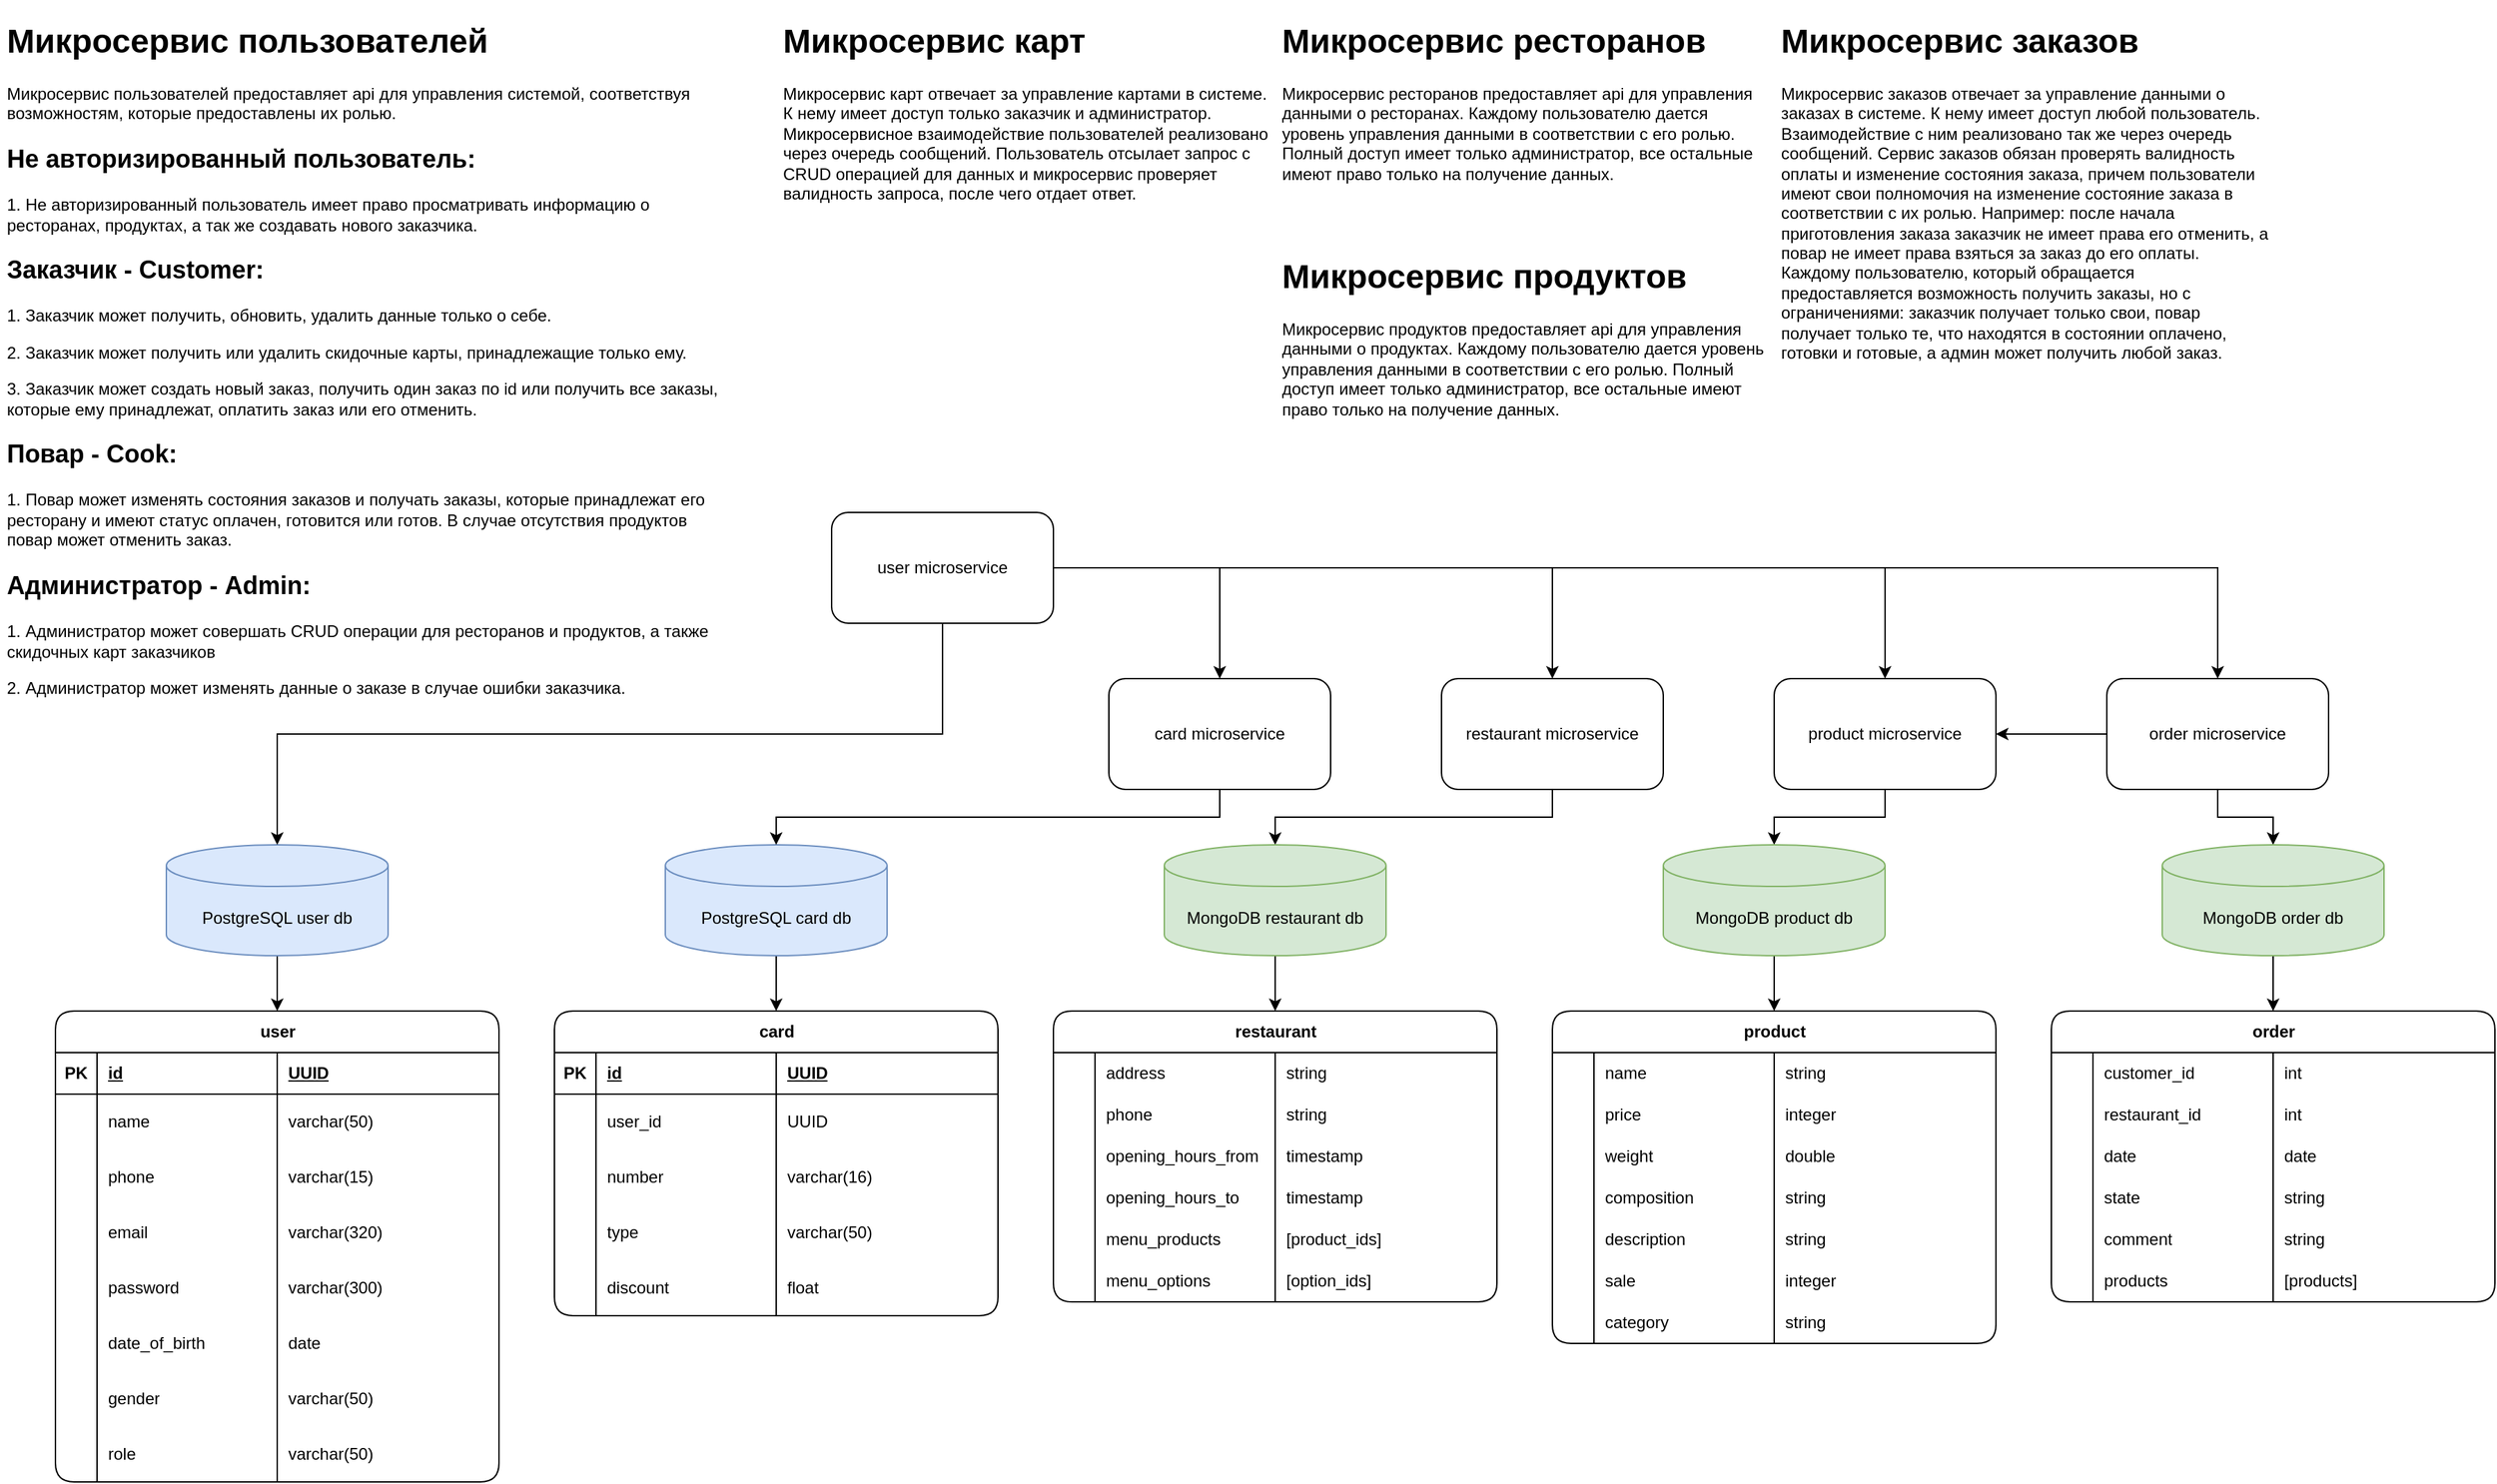 <mxfile version="23.1.5" type="device">
  <diagram id="PHb2eGyyGbvwx4oAQFKI" name="microservises">
    <mxGraphModel dx="1085" dy="683" grid="1" gridSize="10" guides="1" tooltips="1" connect="1" arrows="1" fold="1" page="1" pageScale="1" pageWidth="1920" pageHeight="1200" math="0" shadow="0">
      <root>
        <mxCell id="0" />
        <mxCell id="1" parent="0" />
        <mxCell id="B0PGhKgbakV6-kQyAMOY-3" style="edgeStyle=orthogonalEdgeStyle;rounded=0;orthogonalLoop=1;jettySize=auto;html=1;exitX=0.5;exitY=1;exitDx=0;exitDy=0;" parent="1" edge="1">
          <mxGeometry relative="1" as="geometry">
            <mxPoint x="580" y="500.0" as="sourcePoint" />
          </mxGeometry>
        </mxCell>
        <mxCell id="B0PGhKgbakV6-kQyAMOY-6" style="edgeStyle=orthogonalEdgeStyle;rounded=0;orthogonalLoop=1;jettySize=auto;html=1;exitX=0.5;exitY=1;exitDx=0;exitDy=0;entryX=0.5;entryY=0;entryDx=0;entryDy=0;entryPerimeter=0;" parent="1" edge="1">
          <mxGeometry relative="1" as="geometry">
            <mxPoint x="460" y="200" as="targetPoint" />
          </mxGeometry>
        </mxCell>
        <mxCell id="B0PGhKgbakV6-kQyAMOY-10" style="edgeStyle=orthogonalEdgeStyle;rounded=0;orthogonalLoop=1;jettySize=auto;html=1;exitX=0.5;exitY=1;exitDx=0;exitDy=0;entryX=0.5;entryY=0;entryDx=0;entryDy=0;entryPerimeter=0;" parent="1" edge="1">
          <mxGeometry relative="1" as="geometry">
            <mxPoint x="660" y="180" as="sourcePoint" />
          </mxGeometry>
        </mxCell>
        <mxCell id="B0PGhKgbakV6-kQyAMOY-11" value="&lt;h1&gt;Микросервис пользователей&lt;/h1&gt;&lt;p&gt;Микросервис пользователей предоставляет api для управления системой, соответствуя возможностям, которые предоставлены их ролью.&lt;/p&gt;&lt;h2&gt;Не авторизированный пользователь:&lt;/h2&gt;&lt;p&gt;1. Не авторизированный пользователь имеет право просматривать информацию о ресторанах, продуктах, а так же создавать нового заказчика.&lt;/p&gt;&lt;h2&gt;Заказчик - Customer:&lt;/h2&gt;&lt;p&gt;1. Заказчик может получить, обновить, удалить данные только о себе.&lt;/p&gt;&lt;p&gt;2. Заказчик может получить или удалить скидочные карты, принадлежащие только ему.&lt;/p&gt;&lt;p&gt;3. Заказчик может создать новый заказ, получить один заказ по id или получить все заказы, которые ему принадлежат, оплатить заказ или его отменить.&lt;/p&gt;&lt;h2&gt;Повар - Cook:&lt;/h2&gt;&lt;p&gt;1. Повар может изменять состояния заказов и получать заказы, которые принадлежат его ресторану и имеют статус оплачен, готовится или готов. В случае отсутствия продуктов повар может отменить заказ.&lt;/p&gt;&lt;h2&gt;Администратор - Admin:&lt;/h2&gt;&lt;p&gt;1. Администратор может совершать CRUD операции для ресторанов и продуктов, а также скидочных карт заказчиков&lt;/p&gt;&lt;p&gt;2. Администратор может изменять данные о заказе в случае ошибки заказчика.&lt;/p&gt;&lt;p&gt;&lt;br&gt;&lt;/p&gt;" style="text;html=1;spacing=5;spacingTop=-20;whiteSpace=wrap;overflow=hidden;rounded=0;" parent="1" vertex="1">
          <mxGeometry x="40" y="40" width="530" height="510" as="geometry" />
        </mxCell>
        <mxCell id="B0PGhKgbakV6-kQyAMOY-14" value="&lt;h1&gt;Микросервис карт&lt;/h1&gt;&lt;div&gt;Микросервис карт отвечает за управление картами в системе. К нему имеет доступ только заказчик и администратор. Микросервисное взаимодействие пользователей реализовано через очередь сообщений. Пользователь отсылает запрос с CRUD операцией для данных и микросервис проверяет валидность запроса, после чего отдает ответ.&lt;/div&gt;&lt;p&gt;&lt;br&gt;&lt;/p&gt;" style="text;html=1;spacing=5;spacingTop=-20;whiteSpace=wrap;overflow=hidden;rounded=0;" parent="1" vertex="1">
          <mxGeometry x="600" y="40" width="360" height="170" as="geometry" />
        </mxCell>
        <mxCell id="B0PGhKgbakV6-kQyAMOY-17" style="edgeStyle=orthogonalEdgeStyle;rounded=0;orthogonalLoop=1;jettySize=auto;html=1;exitX=0.5;exitY=1;exitDx=0;exitDy=0;" parent="1" edge="1">
          <mxGeometry relative="1" as="geometry">
            <mxPoint x="580.059" y="800.0" as="targetPoint" />
          </mxGeometry>
        </mxCell>
        <mxCell id="B0PGhKgbakV6-kQyAMOY-23" value="&lt;h1&gt;Микросервис заказов&lt;/h1&gt;&lt;div&gt;Микросервис заказов отвечает за управление данными о заказах в системе. К нему имеет доступ любой пользователь. Взаимодействие с ним реализовано так же через очередь сообщений. Сервис заказов обязан проверять валидность оплаты и изменение состояния заказа, причем пользователи имеют свои полномочия на изменение состояние заказа в соответствии с их ролью. Например: после начала приготовления заказа заказчик не имеет права его отменить, а повар не имеет права взяться за заказ до его оплаты. Каждому пользователю, который обращается предоставляется возможность получить заказы, но с ограничениями: заказчик получает только свои, повар получает только те, что находятся в состоянии оплачено, готовки и готовые, а админ может получить любой заказ.&lt;/div&gt;" style="text;html=1;spacing=5;spacingTop=-20;whiteSpace=wrap;overflow=hidden;rounded=0;" parent="1" vertex="1">
          <mxGeometry x="1320" y="40" width="360" height="270" as="geometry" />
        </mxCell>
        <mxCell id="B0PGhKgbakV6-kQyAMOY-26" style="edgeStyle=orthogonalEdgeStyle;rounded=0;orthogonalLoop=1;jettySize=auto;html=1;exitX=0.5;exitY=1;exitDx=0;exitDy=0;" parent="1" edge="1">
          <mxGeometry relative="1" as="geometry">
            <mxPoint x="580.059" y="1000" as="targetPoint" />
          </mxGeometry>
        </mxCell>
        <mxCell id="B0PGhKgbakV6-kQyAMOY-37" value="&lt;h1&gt;Микросервис ресторанов&lt;/h1&gt;&lt;div&gt;Микросервис ресторанов предоставляет api для управления данными о ресторанах. Каждому пользователю дается уровень управления данными в соответствии с его ролью. Полный доступ имеет только администратор, все остальные имеют право только на получение данных.&lt;/div&gt;" style="text;html=1;spacing=5;spacingTop=-20;whiteSpace=wrap;overflow=hidden;rounded=0;" parent="1" vertex="1">
          <mxGeometry x="960" y="40" width="360" height="140" as="geometry" />
        </mxCell>
        <mxCell id="B0PGhKgbakV6-kQyAMOY-38" value="&lt;h1&gt;Микросервис продуктов&lt;/h1&gt;&lt;div&gt;Микросервис продуктов предоставляет api для управления данными о продуктах. Каждому пользователю дается уровень управления данными в соответствии с его ролью. Полный доступ имеет только администратор, все остальные имеют право только на получение данных.&lt;/div&gt;" style="text;html=1;spacing=5;spacingTop=-20;whiteSpace=wrap;overflow=hidden;rounded=0;" parent="1" vertex="1">
          <mxGeometry x="960" y="210" width="360" height="140" as="geometry" />
        </mxCell>
        <mxCell id="w0uS0H19VgwwP3KNhR0U-1" style="edgeStyle=orthogonalEdgeStyle;rounded=0;orthogonalLoop=1;jettySize=auto;html=1;exitX=1;exitY=0.5;exitDx=0;exitDy=0;" parent="1" source="hqSXu8GDfhMuMuZGrUjH-1" target="hqSXu8GDfhMuMuZGrUjH-4" edge="1">
          <mxGeometry relative="1" as="geometry" />
        </mxCell>
        <mxCell id="w0uS0H19VgwwP3KNhR0U-2" style="edgeStyle=orthogonalEdgeStyle;rounded=0;orthogonalLoop=1;jettySize=auto;html=1;exitX=1;exitY=0.5;exitDx=0;exitDy=0;" parent="1" source="hqSXu8GDfhMuMuZGrUjH-1" target="hqSXu8GDfhMuMuZGrUjH-7" edge="1">
          <mxGeometry relative="1" as="geometry" />
        </mxCell>
        <mxCell id="w0uS0H19VgwwP3KNhR0U-3" style="edgeStyle=orthogonalEdgeStyle;rounded=0;orthogonalLoop=1;jettySize=auto;html=1;exitX=1;exitY=0.5;exitDx=0;exitDy=0;" parent="1" source="hqSXu8GDfhMuMuZGrUjH-1" target="hqSXu8GDfhMuMuZGrUjH-9" edge="1">
          <mxGeometry relative="1" as="geometry" />
        </mxCell>
        <mxCell id="w0uS0H19VgwwP3KNhR0U-4" style="edgeStyle=orthogonalEdgeStyle;rounded=0;orthogonalLoop=1;jettySize=auto;html=1;exitX=1;exitY=0.5;exitDx=0;exitDy=0;" parent="1" source="hqSXu8GDfhMuMuZGrUjH-1" target="hqSXu8GDfhMuMuZGrUjH-11" edge="1">
          <mxGeometry relative="1" as="geometry" />
        </mxCell>
        <mxCell id="hqSXu8GDfhMuMuZGrUjH-1" value="user microservice" style="rounded=1;whiteSpace=wrap;html=1;" parent="1" vertex="1">
          <mxGeometry x="640" y="400" width="160" height="80" as="geometry" />
        </mxCell>
        <mxCell id="N9-u3PIbGsMnkZM41l7X-172" style="edgeStyle=orthogonalEdgeStyle;rounded=0;orthogonalLoop=1;jettySize=auto;html=1;exitX=0.5;exitY=1;exitDx=0;exitDy=0;exitPerimeter=0;entryX=0.5;entryY=0;entryDx=0;entryDy=0;" parent="1" source="hqSXu8GDfhMuMuZGrUjH-2" target="N9-u3PIbGsMnkZM41l7X-1" edge="1">
          <mxGeometry relative="1" as="geometry" />
        </mxCell>
        <mxCell id="hqSXu8GDfhMuMuZGrUjH-2" value="PostgreSQL user db" style="shape=cylinder3;whiteSpace=wrap;html=1;boundedLbl=1;backgroundOutline=1;size=15;fillColor=#dae8fc;strokeColor=#6c8ebf;" parent="1" vertex="1">
          <mxGeometry x="160" y="640" width="160" height="80" as="geometry" />
        </mxCell>
        <mxCell id="hqSXu8GDfhMuMuZGrUjH-3" style="edgeStyle=orthogonalEdgeStyle;rounded=0;orthogonalLoop=1;jettySize=auto;html=1;exitX=0.5;exitY=1;exitDx=0;exitDy=0;entryX=0.5;entryY=0;entryDx=0;entryDy=0;entryPerimeter=0;" parent="1" source="hqSXu8GDfhMuMuZGrUjH-1" target="hqSXu8GDfhMuMuZGrUjH-2" edge="1">
          <mxGeometry relative="1" as="geometry" />
        </mxCell>
        <mxCell id="hqSXu8GDfhMuMuZGrUjH-4" value="card microservice" style="rounded=1;whiteSpace=wrap;html=1;" parent="1" vertex="1">
          <mxGeometry x="840" y="520" width="160" height="80" as="geometry" />
        </mxCell>
        <mxCell id="N9-u3PIbGsMnkZM41l7X-173" style="edgeStyle=orthogonalEdgeStyle;rounded=0;orthogonalLoop=1;jettySize=auto;html=1;exitX=0.5;exitY=1;exitDx=0;exitDy=0;exitPerimeter=0;entryX=0.5;entryY=0;entryDx=0;entryDy=0;" parent="1" source="hqSXu8GDfhMuMuZGrUjH-5" target="N9-u3PIbGsMnkZM41l7X-34" edge="1">
          <mxGeometry relative="1" as="geometry" />
        </mxCell>
        <mxCell id="hqSXu8GDfhMuMuZGrUjH-5" value="PostgreSQL card db" style="shape=cylinder3;whiteSpace=wrap;html=1;boundedLbl=1;backgroundOutline=1;size=15;fillColor=#dae8fc;strokeColor=#6c8ebf;" parent="1" vertex="1">
          <mxGeometry x="520" y="640" width="160" height="80" as="geometry" />
        </mxCell>
        <mxCell id="hqSXu8GDfhMuMuZGrUjH-6" style="edgeStyle=orthogonalEdgeStyle;rounded=0;orthogonalLoop=1;jettySize=auto;html=1;exitX=0.5;exitY=1;exitDx=0;exitDy=0;entryX=0.5;entryY=0;entryDx=0;entryDy=0;entryPerimeter=0;" parent="1" source="hqSXu8GDfhMuMuZGrUjH-4" target="hqSXu8GDfhMuMuZGrUjH-5" edge="1">
          <mxGeometry relative="1" as="geometry" />
        </mxCell>
        <mxCell id="hqSXu8GDfhMuMuZGrUjH-13" style="edgeStyle=orthogonalEdgeStyle;rounded=0;orthogonalLoop=1;jettySize=auto;html=1;exitX=0.5;exitY=1;exitDx=0;exitDy=0;" parent="1" source="hqSXu8GDfhMuMuZGrUjH-7" target="hqSXu8GDfhMuMuZGrUjH-8" edge="1">
          <mxGeometry relative="1" as="geometry" />
        </mxCell>
        <mxCell id="hqSXu8GDfhMuMuZGrUjH-7" value="restaurant microservice" style="rounded=1;whiteSpace=wrap;html=1;" parent="1" vertex="1">
          <mxGeometry x="1080" y="520" width="160" height="80" as="geometry" />
        </mxCell>
        <mxCell id="N9-u3PIbGsMnkZM41l7X-174" style="edgeStyle=orthogonalEdgeStyle;rounded=0;orthogonalLoop=1;jettySize=auto;html=1;exitX=0.5;exitY=1;exitDx=0;exitDy=0;exitPerimeter=0;entryX=0.5;entryY=0;entryDx=0;entryDy=0;" parent="1" source="hqSXu8GDfhMuMuZGrUjH-8" target="N9-u3PIbGsMnkZM41l7X-55" edge="1">
          <mxGeometry relative="1" as="geometry" />
        </mxCell>
        <mxCell id="hqSXu8GDfhMuMuZGrUjH-8" value="MongoDB restaurant&amp;nbsp;db" style="shape=cylinder3;whiteSpace=wrap;html=1;boundedLbl=1;backgroundOutline=1;size=15;fillColor=#d5e8d4;strokeColor=#82b366;" parent="1" vertex="1">
          <mxGeometry x="880" y="640" width="160" height="80" as="geometry" />
        </mxCell>
        <mxCell id="hqSXu8GDfhMuMuZGrUjH-14" style="edgeStyle=orthogonalEdgeStyle;rounded=0;orthogonalLoop=1;jettySize=auto;html=1;exitX=0.5;exitY=1;exitDx=0;exitDy=0;" parent="1" source="hqSXu8GDfhMuMuZGrUjH-9" target="hqSXu8GDfhMuMuZGrUjH-10" edge="1">
          <mxGeometry relative="1" as="geometry" />
        </mxCell>
        <mxCell id="hqSXu8GDfhMuMuZGrUjH-9" value="product microservice" style="rounded=1;whiteSpace=wrap;html=1;" parent="1" vertex="1">
          <mxGeometry x="1320" y="520" width="160" height="80" as="geometry" />
        </mxCell>
        <mxCell id="N9-u3PIbGsMnkZM41l7X-175" style="edgeStyle=orthogonalEdgeStyle;rounded=0;orthogonalLoop=1;jettySize=auto;html=1;exitX=0.5;exitY=1;exitDx=0;exitDy=0;exitPerimeter=0;entryX=0.5;entryY=0;entryDx=0;entryDy=0;" parent="1" source="hqSXu8GDfhMuMuZGrUjH-10" target="N9-u3PIbGsMnkZM41l7X-80" edge="1">
          <mxGeometry relative="1" as="geometry" />
        </mxCell>
        <mxCell id="hqSXu8GDfhMuMuZGrUjH-10" value="MongoDB product db" style="shape=cylinder3;whiteSpace=wrap;html=1;boundedLbl=1;backgroundOutline=1;size=15;fillColor=#d5e8d4;strokeColor=#82b366;" parent="1" vertex="1">
          <mxGeometry x="1240" y="640" width="160" height="80" as="geometry" />
        </mxCell>
        <mxCell id="hqSXu8GDfhMuMuZGrUjH-15" style="edgeStyle=orthogonalEdgeStyle;rounded=0;orthogonalLoop=1;jettySize=auto;html=1;exitX=0.5;exitY=1;exitDx=0;exitDy=0;" parent="1" source="hqSXu8GDfhMuMuZGrUjH-11" target="hqSXu8GDfhMuMuZGrUjH-12" edge="1">
          <mxGeometry relative="1" as="geometry" />
        </mxCell>
        <mxCell id="mWuXqvYvHXpTy9erS2ml-1" style="edgeStyle=orthogonalEdgeStyle;rounded=0;orthogonalLoop=1;jettySize=auto;html=1;exitX=0;exitY=0.5;exitDx=0;exitDy=0;entryX=1;entryY=0.5;entryDx=0;entryDy=0;" edge="1" parent="1" source="hqSXu8GDfhMuMuZGrUjH-11" target="hqSXu8GDfhMuMuZGrUjH-9">
          <mxGeometry relative="1" as="geometry" />
        </mxCell>
        <mxCell id="hqSXu8GDfhMuMuZGrUjH-11" value="order microservice" style="rounded=1;whiteSpace=wrap;html=1;" parent="1" vertex="1">
          <mxGeometry x="1560" y="520" width="160" height="80" as="geometry" />
        </mxCell>
        <mxCell id="N9-u3PIbGsMnkZM41l7X-176" style="edgeStyle=orthogonalEdgeStyle;rounded=0;orthogonalLoop=1;jettySize=auto;html=1;exitX=0.5;exitY=1;exitDx=0;exitDy=0;exitPerimeter=0;entryX=0.5;entryY=0;entryDx=0;entryDy=0;" parent="1" source="hqSXu8GDfhMuMuZGrUjH-12" target="N9-u3PIbGsMnkZM41l7X-109" edge="1">
          <mxGeometry relative="1" as="geometry" />
        </mxCell>
        <mxCell id="hqSXu8GDfhMuMuZGrUjH-12" value="MongoDB order db" style="shape=cylinder3;whiteSpace=wrap;html=1;boundedLbl=1;backgroundOutline=1;size=15;fillColor=#d5e8d4;strokeColor=#82b366;" parent="1" vertex="1">
          <mxGeometry x="1600" y="640" width="160" height="80" as="geometry" />
        </mxCell>
        <mxCell id="N9-u3PIbGsMnkZM41l7X-1" value="user" style="shape=table;startSize=30;container=1;collapsible=1;childLayout=tableLayout;fixedRows=1;rowLines=0;fontStyle=1;align=center;resizeLast=1;html=1;absoluteArcSize=0;columnLines=1;shadow=0;rounded=1;" parent="1" vertex="1">
          <mxGeometry x="80" y="760" width="320" height="340.0" as="geometry">
            <mxRectangle x="60" y="70" width="100" height="30" as="alternateBounds" />
          </mxGeometry>
        </mxCell>
        <mxCell id="N9-u3PIbGsMnkZM41l7X-2" value="" style="shape=tableRow;horizontal=0;startSize=0;swimlaneHead=0;swimlaneBody=0;fillColor=none;collapsible=0;dropTarget=0;points=[[0,0.5],[1,0.5]];portConstraint=eastwest;top=0;left=0;right=0;bottom=1;" parent="N9-u3PIbGsMnkZM41l7X-1" vertex="1">
          <mxGeometry y="30" width="320" height="30" as="geometry" />
        </mxCell>
        <mxCell id="N9-u3PIbGsMnkZM41l7X-3" value="PK" style="shape=partialRectangle;connectable=0;fillColor=none;top=0;left=0;bottom=0;right=0;fontStyle=1;overflow=hidden;whiteSpace=wrap;html=1;" parent="N9-u3PIbGsMnkZM41l7X-2" vertex="1">
          <mxGeometry width="30" height="30" as="geometry">
            <mxRectangle width="30" height="30" as="alternateBounds" />
          </mxGeometry>
        </mxCell>
        <mxCell id="N9-u3PIbGsMnkZM41l7X-4" value="id" style="shape=partialRectangle;connectable=0;fillColor=none;top=0;left=0;bottom=0;right=0;align=left;spacingLeft=6;fontStyle=5;overflow=hidden;whiteSpace=wrap;html=1;" parent="N9-u3PIbGsMnkZM41l7X-2" vertex="1">
          <mxGeometry x="30" width="130" height="30" as="geometry">
            <mxRectangle width="130" height="30" as="alternateBounds" />
          </mxGeometry>
        </mxCell>
        <mxCell id="N9-u3PIbGsMnkZM41l7X-5" value="UUID" style="shape=partialRectangle;connectable=0;fillColor=none;top=0;left=0;bottom=0;right=0;align=left;spacingLeft=6;fontStyle=5;overflow=hidden;whiteSpace=wrap;html=1;" parent="N9-u3PIbGsMnkZM41l7X-2" vertex="1">
          <mxGeometry x="160" width="160" height="30" as="geometry">
            <mxRectangle width="160" height="30" as="alternateBounds" />
          </mxGeometry>
        </mxCell>
        <mxCell id="N9-u3PIbGsMnkZM41l7X-6" style="shape=tableRow;horizontal=0;startSize=0;swimlaneHead=0;swimlaneBody=0;fillColor=none;collapsible=0;dropTarget=0;points=[[0,0.5],[1,0.5]];portConstraint=eastwest;top=0;left=0;right=0;bottom=0;" parent="N9-u3PIbGsMnkZM41l7X-1" vertex="1">
          <mxGeometry y="60" width="320" height="40" as="geometry" />
        </mxCell>
        <mxCell id="N9-u3PIbGsMnkZM41l7X-7" style="shape=partialRectangle;connectable=0;fillColor=none;top=0;left=0;bottom=0;right=0;editable=1;overflow=hidden;whiteSpace=wrap;html=1;" parent="N9-u3PIbGsMnkZM41l7X-6" vertex="1">
          <mxGeometry width="30" height="40" as="geometry">
            <mxRectangle width="30" height="40" as="alternateBounds" />
          </mxGeometry>
        </mxCell>
        <mxCell id="N9-u3PIbGsMnkZM41l7X-8" value="name" style="shape=partialRectangle;connectable=0;fillColor=none;top=0;left=0;bottom=0;right=0;align=left;spacingLeft=6;overflow=hidden;whiteSpace=wrap;html=1;" parent="N9-u3PIbGsMnkZM41l7X-6" vertex="1">
          <mxGeometry x="30" width="130" height="40" as="geometry">
            <mxRectangle width="130" height="40" as="alternateBounds" />
          </mxGeometry>
        </mxCell>
        <mxCell id="N9-u3PIbGsMnkZM41l7X-9" value="varchar(50)" style="shape=partialRectangle;connectable=0;fillColor=none;top=0;left=0;bottom=0;right=0;align=left;spacingLeft=6;overflow=hidden;whiteSpace=wrap;html=1;" parent="N9-u3PIbGsMnkZM41l7X-6" vertex="1">
          <mxGeometry x="160" width="160" height="40" as="geometry">
            <mxRectangle width="160" height="40" as="alternateBounds" />
          </mxGeometry>
        </mxCell>
        <mxCell id="N9-u3PIbGsMnkZM41l7X-10" value="" style="shape=tableRow;horizontal=0;startSize=0;swimlaneHead=0;swimlaneBody=0;fillColor=none;collapsible=0;dropTarget=0;points=[[0,0.5],[1,0.5]];portConstraint=eastwest;top=0;left=0;right=0;bottom=0;" parent="N9-u3PIbGsMnkZM41l7X-1" vertex="1">
          <mxGeometry y="100" width="320" height="40" as="geometry" />
        </mxCell>
        <mxCell id="N9-u3PIbGsMnkZM41l7X-11" value="" style="shape=partialRectangle;connectable=0;fillColor=none;top=0;left=0;bottom=0;right=0;editable=1;overflow=hidden;whiteSpace=wrap;html=1;" parent="N9-u3PIbGsMnkZM41l7X-10" vertex="1">
          <mxGeometry width="30" height="40" as="geometry">
            <mxRectangle width="30" height="40" as="alternateBounds" />
          </mxGeometry>
        </mxCell>
        <mxCell id="N9-u3PIbGsMnkZM41l7X-12" value="phone" style="shape=partialRectangle;connectable=0;fillColor=none;top=0;left=0;bottom=0;right=0;align=left;spacingLeft=6;overflow=hidden;whiteSpace=wrap;html=1;" parent="N9-u3PIbGsMnkZM41l7X-10" vertex="1">
          <mxGeometry x="30" width="130" height="40" as="geometry">
            <mxRectangle width="130" height="40" as="alternateBounds" />
          </mxGeometry>
        </mxCell>
        <mxCell id="N9-u3PIbGsMnkZM41l7X-13" value="varchar(15)" style="shape=partialRectangle;connectable=0;fillColor=none;top=0;left=0;bottom=0;right=0;align=left;spacingLeft=6;overflow=hidden;whiteSpace=wrap;html=1;" parent="N9-u3PIbGsMnkZM41l7X-10" vertex="1">
          <mxGeometry x="160" width="160" height="40" as="geometry">
            <mxRectangle width="160" height="40" as="alternateBounds" />
          </mxGeometry>
        </mxCell>
        <mxCell id="N9-u3PIbGsMnkZM41l7X-14" value="" style="shape=tableRow;horizontal=0;startSize=0;swimlaneHead=0;swimlaneBody=0;fillColor=none;collapsible=0;dropTarget=0;points=[[0,0.5],[1,0.5]];portConstraint=eastwest;top=0;left=0;right=0;bottom=0;" parent="N9-u3PIbGsMnkZM41l7X-1" vertex="1">
          <mxGeometry y="140" width="320" height="40" as="geometry" />
        </mxCell>
        <mxCell id="N9-u3PIbGsMnkZM41l7X-15" value="" style="shape=partialRectangle;connectable=0;fillColor=none;top=0;left=0;bottom=0;right=0;editable=1;overflow=hidden;whiteSpace=wrap;html=1;" parent="N9-u3PIbGsMnkZM41l7X-14" vertex="1">
          <mxGeometry width="30" height="40" as="geometry">
            <mxRectangle width="30" height="40" as="alternateBounds" />
          </mxGeometry>
        </mxCell>
        <mxCell id="N9-u3PIbGsMnkZM41l7X-16" value="email" style="shape=partialRectangle;connectable=0;fillColor=none;top=0;left=0;bottom=0;right=0;align=left;spacingLeft=6;overflow=hidden;whiteSpace=wrap;html=1;" parent="N9-u3PIbGsMnkZM41l7X-14" vertex="1">
          <mxGeometry x="30" width="130" height="40" as="geometry">
            <mxRectangle width="130" height="40" as="alternateBounds" />
          </mxGeometry>
        </mxCell>
        <mxCell id="N9-u3PIbGsMnkZM41l7X-17" value="varchar(320)" style="shape=partialRectangle;connectable=0;fillColor=none;top=0;left=0;bottom=0;right=0;align=left;spacingLeft=6;overflow=hidden;whiteSpace=wrap;html=1;" parent="N9-u3PIbGsMnkZM41l7X-14" vertex="1">
          <mxGeometry x="160" width="160" height="40" as="geometry">
            <mxRectangle width="160" height="40" as="alternateBounds" />
          </mxGeometry>
        </mxCell>
        <mxCell id="N9-u3PIbGsMnkZM41l7X-18" value="" style="shape=tableRow;horizontal=0;startSize=0;swimlaneHead=0;swimlaneBody=0;fillColor=none;collapsible=0;dropTarget=0;points=[[0,0.5],[1,0.5]];portConstraint=eastwest;top=0;left=0;right=0;bottom=0;" parent="N9-u3PIbGsMnkZM41l7X-1" vertex="1">
          <mxGeometry y="180" width="320" height="40" as="geometry" />
        </mxCell>
        <mxCell id="N9-u3PIbGsMnkZM41l7X-19" value="" style="shape=partialRectangle;connectable=0;fillColor=none;top=0;left=0;bottom=0;right=0;editable=1;overflow=hidden;whiteSpace=wrap;html=1;" parent="N9-u3PIbGsMnkZM41l7X-18" vertex="1">
          <mxGeometry width="30" height="40" as="geometry">
            <mxRectangle width="30" height="40" as="alternateBounds" />
          </mxGeometry>
        </mxCell>
        <mxCell id="N9-u3PIbGsMnkZM41l7X-20" value="password" style="shape=partialRectangle;connectable=0;fillColor=none;top=0;left=0;bottom=0;right=0;align=left;spacingLeft=6;overflow=hidden;whiteSpace=wrap;html=1;" parent="N9-u3PIbGsMnkZM41l7X-18" vertex="1">
          <mxGeometry x="30" width="130" height="40" as="geometry">
            <mxRectangle width="130" height="40" as="alternateBounds" />
          </mxGeometry>
        </mxCell>
        <mxCell id="N9-u3PIbGsMnkZM41l7X-21" value="varchar(300)" style="shape=partialRectangle;connectable=0;fillColor=none;top=0;left=0;bottom=0;right=0;align=left;spacingLeft=6;overflow=hidden;whiteSpace=wrap;html=1;" parent="N9-u3PIbGsMnkZM41l7X-18" vertex="1">
          <mxGeometry x="160" width="160" height="40" as="geometry">
            <mxRectangle width="160" height="40" as="alternateBounds" />
          </mxGeometry>
        </mxCell>
        <mxCell id="N9-u3PIbGsMnkZM41l7X-22" value="" style="shape=tableRow;horizontal=0;startSize=0;swimlaneHead=0;swimlaneBody=0;fillColor=none;collapsible=0;dropTarget=0;points=[[0,0.5],[1,0.5]];portConstraint=eastwest;top=0;left=0;right=0;bottom=0;" parent="N9-u3PIbGsMnkZM41l7X-1" vertex="1">
          <mxGeometry y="220" width="320" height="40" as="geometry" />
        </mxCell>
        <mxCell id="N9-u3PIbGsMnkZM41l7X-23" value="" style="shape=partialRectangle;connectable=0;fillColor=none;top=0;left=0;bottom=0;right=0;editable=1;overflow=hidden;whiteSpace=wrap;html=1;" parent="N9-u3PIbGsMnkZM41l7X-22" vertex="1">
          <mxGeometry width="30" height="40" as="geometry">
            <mxRectangle width="30" height="40" as="alternateBounds" />
          </mxGeometry>
        </mxCell>
        <mxCell id="N9-u3PIbGsMnkZM41l7X-24" value="date_of_birth" style="shape=partialRectangle;connectable=0;fillColor=none;top=0;left=0;bottom=0;right=0;align=left;spacingLeft=6;overflow=hidden;whiteSpace=wrap;html=1;" parent="N9-u3PIbGsMnkZM41l7X-22" vertex="1">
          <mxGeometry x="30" width="130" height="40" as="geometry">
            <mxRectangle width="130" height="40" as="alternateBounds" />
          </mxGeometry>
        </mxCell>
        <mxCell id="N9-u3PIbGsMnkZM41l7X-25" value="date" style="shape=partialRectangle;connectable=0;fillColor=none;top=0;left=0;bottom=0;right=0;align=left;spacingLeft=6;overflow=hidden;whiteSpace=wrap;html=1;" parent="N9-u3PIbGsMnkZM41l7X-22" vertex="1">
          <mxGeometry x="160" width="160" height="40" as="geometry">
            <mxRectangle width="160" height="40" as="alternateBounds" />
          </mxGeometry>
        </mxCell>
        <mxCell id="N9-u3PIbGsMnkZM41l7X-26" value="" style="shape=tableRow;horizontal=0;startSize=0;swimlaneHead=0;swimlaneBody=0;fillColor=none;collapsible=0;dropTarget=0;points=[[0,0.5],[1,0.5]];portConstraint=eastwest;top=0;left=0;right=0;bottom=0;" parent="N9-u3PIbGsMnkZM41l7X-1" vertex="1">
          <mxGeometry y="260" width="320" height="40" as="geometry" />
        </mxCell>
        <mxCell id="N9-u3PIbGsMnkZM41l7X-27" value="" style="shape=partialRectangle;connectable=0;fillColor=none;top=0;left=0;bottom=0;right=0;editable=1;overflow=hidden;whiteSpace=wrap;html=1;" parent="N9-u3PIbGsMnkZM41l7X-26" vertex="1">
          <mxGeometry width="30" height="40" as="geometry">
            <mxRectangle width="30" height="40" as="alternateBounds" />
          </mxGeometry>
        </mxCell>
        <mxCell id="N9-u3PIbGsMnkZM41l7X-28" value="gender" style="shape=partialRectangle;connectable=0;fillColor=none;top=0;left=0;bottom=0;right=0;align=left;spacingLeft=6;overflow=hidden;whiteSpace=wrap;html=1;" parent="N9-u3PIbGsMnkZM41l7X-26" vertex="1">
          <mxGeometry x="30" width="130" height="40" as="geometry">
            <mxRectangle width="130" height="40" as="alternateBounds" />
          </mxGeometry>
        </mxCell>
        <mxCell id="N9-u3PIbGsMnkZM41l7X-29" value="varchar(50)" style="shape=partialRectangle;connectable=0;fillColor=none;top=0;left=0;bottom=0;right=0;align=left;spacingLeft=6;overflow=hidden;whiteSpace=wrap;html=1;" parent="N9-u3PIbGsMnkZM41l7X-26" vertex="1">
          <mxGeometry x="160" width="160" height="40" as="geometry">
            <mxRectangle width="160" height="40" as="alternateBounds" />
          </mxGeometry>
        </mxCell>
        <mxCell id="N9-u3PIbGsMnkZM41l7X-30" style="shape=tableRow;horizontal=0;startSize=0;swimlaneHead=0;swimlaneBody=0;fillColor=none;collapsible=0;dropTarget=0;points=[[0,0.5],[1,0.5]];portConstraint=eastwest;top=0;left=0;right=0;bottom=0;" parent="N9-u3PIbGsMnkZM41l7X-1" vertex="1">
          <mxGeometry y="300" width="320" height="40" as="geometry" />
        </mxCell>
        <mxCell id="N9-u3PIbGsMnkZM41l7X-31" style="shape=partialRectangle;connectable=0;fillColor=none;top=0;left=0;bottom=0;right=0;editable=1;overflow=hidden;whiteSpace=wrap;html=1;" parent="N9-u3PIbGsMnkZM41l7X-30" vertex="1">
          <mxGeometry width="30" height="40" as="geometry">
            <mxRectangle width="30" height="40" as="alternateBounds" />
          </mxGeometry>
        </mxCell>
        <mxCell id="N9-u3PIbGsMnkZM41l7X-32" value="role" style="shape=partialRectangle;connectable=0;fillColor=none;top=0;left=0;bottom=0;right=0;align=left;spacingLeft=6;overflow=hidden;whiteSpace=wrap;html=1;" parent="N9-u3PIbGsMnkZM41l7X-30" vertex="1">
          <mxGeometry x="30" width="130" height="40" as="geometry">
            <mxRectangle width="130" height="40" as="alternateBounds" />
          </mxGeometry>
        </mxCell>
        <mxCell id="N9-u3PIbGsMnkZM41l7X-33" value="varchar(50)" style="shape=partialRectangle;connectable=0;fillColor=none;top=0;left=0;bottom=0;right=0;align=left;spacingLeft=6;overflow=hidden;whiteSpace=wrap;html=1;" parent="N9-u3PIbGsMnkZM41l7X-30" vertex="1">
          <mxGeometry x="160" width="160" height="40" as="geometry">
            <mxRectangle width="160" height="40" as="alternateBounds" />
          </mxGeometry>
        </mxCell>
        <mxCell id="N9-u3PIbGsMnkZM41l7X-34" value="card" style="shape=table;startSize=30;container=1;collapsible=1;childLayout=tableLayout;fixedRows=1;rowLines=0;fontStyle=1;align=center;resizeLast=1;html=1;absoluteArcSize=0;columnLines=1;shadow=0;rounded=1;" parent="1" vertex="1">
          <mxGeometry x="440" y="760" width="320" height="220.0" as="geometry">
            <mxRectangle x="60" y="70" width="100" height="30" as="alternateBounds" />
          </mxGeometry>
        </mxCell>
        <mxCell id="N9-u3PIbGsMnkZM41l7X-35" value="" style="shape=tableRow;horizontal=0;startSize=0;swimlaneHead=0;swimlaneBody=0;fillColor=none;collapsible=0;dropTarget=0;points=[[0,0.5],[1,0.5]];portConstraint=eastwest;top=0;left=0;right=0;bottom=1;" parent="N9-u3PIbGsMnkZM41l7X-34" vertex="1">
          <mxGeometry y="30" width="320" height="30" as="geometry" />
        </mxCell>
        <mxCell id="N9-u3PIbGsMnkZM41l7X-36" value="PK" style="shape=partialRectangle;connectable=0;fillColor=none;top=0;left=0;bottom=0;right=0;fontStyle=1;overflow=hidden;whiteSpace=wrap;html=1;" parent="N9-u3PIbGsMnkZM41l7X-35" vertex="1">
          <mxGeometry width="30" height="30" as="geometry">
            <mxRectangle width="30" height="30" as="alternateBounds" />
          </mxGeometry>
        </mxCell>
        <mxCell id="N9-u3PIbGsMnkZM41l7X-37" value="id" style="shape=partialRectangle;connectable=0;fillColor=none;top=0;left=0;bottom=0;right=0;align=left;spacingLeft=6;fontStyle=5;overflow=hidden;whiteSpace=wrap;html=1;" parent="N9-u3PIbGsMnkZM41l7X-35" vertex="1">
          <mxGeometry x="30" width="130" height="30" as="geometry">
            <mxRectangle width="130" height="30" as="alternateBounds" />
          </mxGeometry>
        </mxCell>
        <mxCell id="N9-u3PIbGsMnkZM41l7X-38" value="UUID" style="shape=partialRectangle;connectable=0;fillColor=none;top=0;left=0;bottom=0;right=0;align=left;spacingLeft=6;fontStyle=5;overflow=hidden;whiteSpace=wrap;html=1;" parent="N9-u3PIbGsMnkZM41l7X-35" vertex="1">
          <mxGeometry x="160" width="160" height="30" as="geometry">
            <mxRectangle width="160" height="30" as="alternateBounds" />
          </mxGeometry>
        </mxCell>
        <mxCell id="N9-u3PIbGsMnkZM41l7X-39" value="" style="shape=tableRow;horizontal=0;startSize=0;swimlaneHead=0;swimlaneBody=0;fillColor=none;collapsible=0;dropTarget=0;points=[[0,0.5],[1,0.5]];portConstraint=eastwest;top=0;left=0;right=0;bottom=0;" parent="N9-u3PIbGsMnkZM41l7X-34" vertex="1">
          <mxGeometry y="60" width="320" height="40" as="geometry" />
        </mxCell>
        <mxCell id="N9-u3PIbGsMnkZM41l7X-40" value="" style="shape=partialRectangle;connectable=0;fillColor=none;top=0;left=0;bottom=0;right=0;editable=1;overflow=hidden;whiteSpace=wrap;html=1;" parent="N9-u3PIbGsMnkZM41l7X-39" vertex="1">
          <mxGeometry width="30" height="40" as="geometry">
            <mxRectangle width="30" height="40" as="alternateBounds" />
          </mxGeometry>
        </mxCell>
        <mxCell id="N9-u3PIbGsMnkZM41l7X-41" value="user_id" style="shape=partialRectangle;connectable=0;fillColor=none;top=0;left=0;bottom=0;right=0;align=left;spacingLeft=6;overflow=hidden;whiteSpace=wrap;html=1;" parent="N9-u3PIbGsMnkZM41l7X-39" vertex="1">
          <mxGeometry x="30" width="130" height="40" as="geometry">
            <mxRectangle width="130" height="40" as="alternateBounds" />
          </mxGeometry>
        </mxCell>
        <mxCell id="N9-u3PIbGsMnkZM41l7X-42" value="UUID" style="shape=partialRectangle;connectable=0;fillColor=none;top=0;left=0;bottom=0;right=0;align=left;spacingLeft=6;overflow=hidden;whiteSpace=wrap;html=1;" parent="N9-u3PIbGsMnkZM41l7X-39" vertex="1">
          <mxGeometry x="160" width="160" height="40" as="geometry">
            <mxRectangle width="160" height="40" as="alternateBounds" />
          </mxGeometry>
        </mxCell>
        <mxCell id="N9-u3PIbGsMnkZM41l7X-43" value="" style="shape=tableRow;horizontal=0;startSize=0;swimlaneHead=0;swimlaneBody=0;fillColor=none;collapsible=0;dropTarget=0;points=[[0,0.5],[1,0.5]];portConstraint=eastwest;top=0;left=0;right=0;bottom=0;" parent="N9-u3PIbGsMnkZM41l7X-34" vertex="1">
          <mxGeometry y="100" width="320" height="40" as="geometry" />
        </mxCell>
        <mxCell id="N9-u3PIbGsMnkZM41l7X-44" value="" style="shape=partialRectangle;connectable=0;fillColor=none;top=0;left=0;bottom=0;right=0;editable=1;overflow=hidden;whiteSpace=wrap;html=1;" parent="N9-u3PIbGsMnkZM41l7X-43" vertex="1">
          <mxGeometry width="30" height="40" as="geometry">
            <mxRectangle width="30" height="40" as="alternateBounds" />
          </mxGeometry>
        </mxCell>
        <mxCell id="N9-u3PIbGsMnkZM41l7X-45" value="number" style="shape=partialRectangle;connectable=0;fillColor=none;top=0;left=0;bottom=0;right=0;align=left;spacingLeft=6;overflow=hidden;whiteSpace=wrap;html=1;" parent="N9-u3PIbGsMnkZM41l7X-43" vertex="1">
          <mxGeometry x="30" width="130" height="40" as="geometry">
            <mxRectangle width="130" height="40" as="alternateBounds" />
          </mxGeometry>
        </mxCell>
        <mxCell id="N9-u3PIbGsMnkZM41l7X-46" value="varchar(16)" style="shape=partialRectangle;connectable=0;fillColor=none;top=0;left=0;bottom=0;right=0;align=left;spacingLeft=6;overflow=hidden;whiteSpace=wrap;html=1;" parent="N9-u3PIbGsMnkZM41l7X-43" vertex="1">
          <mxGeometry x="160" width="160" height="40" as="geometry">
            <mxRectangle width="160" height="40" as="alternateBounds" />
          </mxGeometry>
        </mxCell>
        <mxCell id="N9-u3PIbGsMnkZM41l7X-47" value="" style="shape=tableRow;horizontal=0;startSize=0;swimlaneHead=0;swimlaneBody=0;fillColor=none;collapsible=0;dropTarget=0;points=[[0,0.5],[1,0.5]];portConstraint=eastwest;top=0;left=0;right=0;bottom=0;" parent="N9-u3PIbGsMnkZM41l7X-34" vertex="1">
          <mxGeometry y="140" width="320" height="40" as="geometry" />
        </mxCell>
        <mxCell id="N9-u3PIbGsMnkZM41l7X-48" value="" style="shape=partialRectangle;connectable=0;fillColor=none;top=0;left=0;bottom=0;right=0;editable=1;overflow=hidden;whiteSpace=wrap;html=1;" parent="N9-u3PIbGsMnkZM41l7X-47" vertex="1">
          <mxGeometry width="30" height="40" as="geometry">
            <mxRectangle width="30" height="40" as="alternateBounds" />
          </mxGeometry>
        </mxCell>
        <mxCell id="N9-u3PIbGsMnkZM41l7X-49" value="type" style="shape=partialRectangle;connectable=0;fillColor=none;top=0;left=0;bottom=0;right=0;align=left;spacingLeft=6;overflow=hidden;whiteSpace=wrap;html=1;" parent="N9-u3PIbGsMnkZM41l7X-47" vertex="1">
          <mxGeometry x="30" width="130" height="40" as="geometry">
            <mxRectangle width="130" height="40" as="alternateBounds" />
          </mxGeometry>
        </mxCell>
        <mxCell id="N9-u3PIbGsMnkZM41l7X-50" value="varchar(50)" style="shape=partialRectangle;connectable=0;fillColor=none;top=0;left=0;bottom=0;right=0;align=left;spacingLeft=6;overflow=hidden;whiteSpace=wrap;html=1;" parent="N9-u3PIbGsMnkZM41l7X-47" vertex="1">
          <mxGeometry x="160" width="160" height="40" as="geometry">
            <mxRectangle width="160" height="40" as="alternateBounds" />
          </mxGeometry>
        </mxCell>
        <mxCell id="N9-u3PIbGsMnkZM41l7X-51" value="" style="shape=tableRow;horizontal=0;startSize=0;swimlaneHead=0;swimlaneBody=0;fillColor=none;collapsible=0;dropTarget=0;points=[[0,0.5],[1,0.5]];portConstraint=eastwest;top=0;left=0;right=0;bottom=0;" parent="N9-u3PIbGsMnkZM41l7X-34" vertex="1">
          <mxGeometry y="180" width="320" height="40" as="geometry" />
        </mxCell>
        <mxCell id="N9-u3PIbGsMnkZM41l7X-52" value="" style="shape=partialRectangle;connectable=0;fillColor=none;top=0;left=0;bottom=0;right=0;editable=1;overflow=hidden;whiteSpace=wrap;html=1;" parent="N9-u3PIbGsMnkZM41l7X-51" vertex="1">
          <mxGeometry width="30" height="40" as="geometry">
            <mxRectangle width="30" height="40" as="alternateBounds" />
          </mxGeometry>
        </mxCell>
        <mxCell id="N9-u3PIbGsMnkZM41l7X-53" value="discount" style="shape=partialRectangle;connectable=0;fillColor=none;top=0;left=0;bottom=0;right=0;align=left;spacingLeft=6;overflow=hidden;whiteSpace=wrap;html=1;" parent="N9-u3PIbGsMnkZM41l7X-51" vertex="1">
          <mxGeometry x="30" width="130" height="40" as="geometry">
            <mxRectangle width="130" height="40" as="alternateBounds" />
          </mxGeometry>
        </mxCell>
        <mxCell id="N9-u3PIbGsMnkZM41l7X-54" value="float" style="shape=partialRectangle;connectable=0;fillColor=none;top=0;left=0;bottom=0;right=0;align=left;spacingLeft=6;overflow=hidden;whiteSpace=wrap;html=1;" parent="N9-u3PIbGsMnkZM41l7X-51" vertex="1">
          <mxGeometry x="160" width="160" height="40" as="geometry">
            <mxRectangle width="160" height="40" as="alternateBounds" />
          </mxGeometry>
        </mxCell>
        <mxCell id="N9-u3PIbGsMnkZM41l7X-55" value="restaurant" style="shape=table;startSize=30;container=1;collapsible=1;childLayout=tableLayout;fixedRows=1;rowLines=0;fontStyle=1;align=center;resizeLast=1;html=1;rounded=1;" parent="1" vertex="1">
          <mxGeometry x="800" y="760" width="320" height="210" as="geometry" />
        </mxCell>
        <mxCell id="N9-u3PIbGsMnkZM41l7X-56" value="" style="shape=tableRow;horizontal=0;startSize=0;swimlaneHead=0;swimlaneBody=0;fillColor=none;collapsible=0;dropTarget=0;points=[[0,0.5],[1,0.5]];portConstraint=eastwest;top=0;left=0;right=0;bottom=0;" parent="N9-u3PIbGsMnkZM41l7X-55" vertex="1">
          <mxGeometry y="30" width="320" height="30" as="geometry" />
        </mxCell>
        <mxCell id="N9-u3PIbGsMnkZM41l7X-57" value="" style="shape=partialRectangle;connectable=0;fillColor=none;top=0;left=0;bottom=0;right=0;editable=1;overflow=hidden;whiteSpace=wrap;html=1;" parent="N9-u3PIbGsMnkZM41l7X-56" vertex="1">
          <mxGeometry width="30" height="30" as="geometry">
            <mxRectangle width="30" height="30" as="alternateBounds" />
          </mxGeometry>
        </mxCell>
        <mxCell id="N9-u3PIbGsMnkZM41l7X-58" value="address" style="shape=partialRectangle;connectable=0;fillColor=none;top=0;left=0;bottom=0;right=0;align=left;spacingLeft=6;overflow=hidden;whiteSpace=wrap;html=1;" parent="N9-u3PIbGsMnkZM41l7X-56" vertex="1">
          <mxGeometry x="30" width="130" height="30" as="geometry">
            <mxRectangle width="130" height="30" as="alternateBounds" />
          </mxGeometry>
        </mxCell>
        <mxCell id="N9-u3PIbGsMnkZM41l7X-59" value="string" style="shape=partialRectangle;connectable=0;fillColor=none;top=0;left=0;bottom=0;right=0;align=left;spacingLeft=6;overflow=hidden;whiteSpace=wrap;html=1;" parent="N9-u3PIbGsMnkZM41l7X-56" vertex="1">
          <mxGeometry x="160" width="160" height="30" as="geometry">
            <mxRectangle width="160" height="30" as="alternateBounds" />
          </mxGeometry>
        </mxCell>
        <mxCell id="N9-u3PIbGsMnkZM41l7X-60" value="" style="shape=tableRow;horizontal=0;startSize=0;swimlaneHead=0;swimlaneBody=0;fillColor=none;collapsible=0;dropTarget=0;points=[[0,0.5],[1,0.5]];portConstraint=eastwest;top=0;left=0;right=0;bottom=0;" parent="N9-u3PIbGsMnkZM41l7X-55" vertex="1">
          <mxGeometry y="60" width="320" height="30" as="geometry" />
        </mxCell>
        <mxCell id="N9-u3PIbGsMnkZM41l7X-61" value="" style="shape=partialRectangle;connectable=0;fillColor=none;top=0;left=0;bottom=0;right=0;editable=1;overflow=hidden;whiteSpace=wrap;html=1;" parent="N9-u3PIbGsMnkZM41l7X-60" vertex="1">
          <mxGeometry width="30" height="30" as="geometry">
            <mxRectangle width="30" height="30" as="alternateBounds" />
          </mxGeometry>
        </mxCell>
        <mxCell id="N9-u3PIbGsMnkZM41l7X-62" value="phone" style="shape=partialRectangle;connectable=0;fillColor=none;top=0;left=0;bottom=0;right=0;align=left;spacingLeft=6;overflow=hidden;whiteSpace=wrap;html=1;" parent="N9-u3PIbGsMnkZM41l7X-60" vertex="1">
          <mxGeometry x="30" width="130" height="30" as="geometry">
            <mxRectangle width="130" height="30" as="alternateBounds" />
          </mxGeometry>
        </mxCell>
        <mxCell id="N9-u3PIbGsMnkZM41l7X-63" value="string" style="shape=partialRectangle;connectable=0;fillColor=none;top=0;left=0;bottom=0;right=0;align=left;spacingLeft=6;overflow=hidden;whiteSpace=wrap;html=1;" parent="N9-u3PIbGsMnkZM41l7X-60" vertex="1">
          <mxGeometry x="160" width="160" height="30" as="geometry">
            <mxRectangle width="160" height="30" as="alternateBounds" />
          </mxGeometry>
        </mxCell>
        <mxCell id="N9-u3PIbGsMnkZM41l7X-64" value="" style="shape=tableRow;horizontal=0;startSize=0;swimlaneHead=0;swimlaneBody=0;fillColor=none;collapsible=0;dropTarget=0;points=[[0,0.5],[1,0.5]];portConstraint=eastwest;top=0;left=0;right=0;bottom=0;" parent="N9-u3PIbGsMnkZM41l7X-55" vertex="1">
          <mxGeometry y="90" width="320" height="30" as="geometry" />
        </mxCell>
        <mxCell id="N9-u3PIbGsMnkZM41l7X-65" value="" style="shape=partialRectangle;connectable=0;fillColor=none;top=0;left=0;bottom=0;right=0;editable=1;overflow=hidden;whiteSpace=wrap;html=1;" parent="N9-u3PIbGsMnkZM41l7X-64" vertex="1">
          <mxGeometry width="30" height="30" as="geometry">
            <mxRectangle width="30" height="30" as="alternateBounds" />
          </mxGeometry>
        </mxCell>
        <mxCell id="N9-u3PIbGsMnkZM41l7X-66" value="opening_hours_from" style="shape=partialRectangle;connectable=0;fillColor=none;top=0;left=0;bottom=0;right=0;align=left;spacingLeft=6;overflow=hidden;whiteSpace=wrap;html=1;" parent="N9-u3PIbGsMnkZM41l7X-64" vertex="1">
          <mxGeometry x="30" width="130" height="30" as="geometry">
            <mxRectangle width="130" height="30" as="alternateBounds" />
          </mxGeometry>
        </mxCell>
        <mxCell id="N9-u3PIbGsMnkZM41l7X-67" value="timestamp" style="shape=partialRectangle;connectable=0;fillColor=none;top=0;left=0;bottom=0;right=0;align=left;spacingLeft=6;overflow=hidden;whiteSpace=wrap;html=1;" parent="N9-u3PIbGsMnkZM41l7X-64" vertex="1">
          <mxGeometry x="160" width="160" height="30" as="geometry">
            <mxRectangle width="160" height="30" as="alternateBounds" />
          </mxGeometry>
        </mxCell>
        <mxCell id="N9-u3PIbGsMnkZM41l7X-68" value="" style="shape=tableRow;horizontal=0;startSize=0;swimlaneHead=0;swimlaneBody=0;fillColor=none;collapsible=0;dropTarget=0;points=[[0,0.5],[1,0.5]];portConstraint=eastwest;top=0;left=0;right=0;bottom=0;" parent="N9-u3PIbGsMnkZM41l7X-55" vertex="1">
          <mxGeometry y="120" width="320" height="30" as="geometry" />
        </mxCell>
        <mxCell id="N9-u3PIbGsMnkZM41l7X-69" value="" style="shape=partialRectangle;connectable=0;fillColor=none;top=0;left=0;bottom=0;right=0;editable=1;overflow=hidden;whiteSpace=wrap;html=1;" parent="N9-u3PIbGsMnkZM41l7X-68" vertex="1">
          <mxGeometry width="30" height="30" as="geometry">
            <mxRectangle width="30" height="30" as="alternateBounds" />
          </mxGeometry>
        </mxCell>
        <mxCell id="N9-u3PIbGsMnkZM41l7X-70" value="opening_hours_to" style="shape=partialRectangle;connectable=0;fillColor=none;top=0;left=0;bottom=0;right=0;align=left;spacingLeft=6;overflow=hidden;whiteSpace=wrap;html=1;" parent="N9-u3PIbGsMnkZM41l7X-68" vertex="1">
          <mxGeometry x="30" width="130" height="30" as="geometry">
            <mxRectangle width="130" height="30" as="alternateBounds" />
          </mxGeometry>
        </mxCell>
        <mxCell id="N9-u3PIbGsMnkZM41l7X-71" value="timestamp" style="shape=partialRectangle;connectable=0;fillColor=none;top=0;left=0;bottom=0;right=0;align=left;spacingLeft=6;overflow=hidden;whiteSpace=wrap;html=1;" parent="N9-u3PIbGsMnkZM41l7X-68" vertex="1">
          <mxGeometry x="160" width="160" height="30" as="geometry">
            <mxRectangle width="160" height="30" as="alternateBounds" />
          </mxGeometry>
        </mxCell>
        <mxCell id="N9-u3PIbGsMnkZM41l7X-72" style="shape=tableRow;horizontal=0;startSize=0;swimlaneHead=0;swimlaneBody=0;fillColor=none;collapsible=0;dropTarget=0;points=[[0,0.5],[1,0.5]];portConstraint=eastwest;top=0;left=0;right=0;bottom=0;" parent="N9-u3PIbGsMnkZM41l7X-55" vertex="1">
          <mxGeometry y="150" width="320" height="30" as="geometry" />
        </mxCell>
        <mxCell id="N9-u3PIbGsMnkZM41l7X-73" style="shape=partialRectangle;connectable=0;fillColor=none;top=0;left=0;bottom=0;right=0;editable=1;overflow=hidden;whiteSpace=wrap;html=1;" parent="N9-u3PIbGsMnkZM41l7X-72" vertex="1">
          <mxGeometry width="30" height="30" as="geometry">
            <mxRectangle width="30" height="30" as="alternateBounds" />
          </mxGeometry>
        </mxCell>
        <mxCell id="N9-u3PIbGsMnkZM41l7X-74" value="menu_products" style="shape=partialRectangle;connectable=0;fillColor=none;top=0;left=0;bottom=0;right=0;align=left;spacingLeft=6;overflow=hidden;whiteSpace=wrap;html=1;" parent="N9-u3PIbGsMnkZM41l7X-72" vertex="1">
          <mxGeometry x="30" width="130" height="30" as="geometry">
            <mxRectangle width="130" height="30" as="alternateBounds" />
          </mxGeometry>
        </mxCell>
        <mxCell id="N9-u3PIbGsMnkZM41l7X-75" value="[product_ids]" style="shape=partialRectangle;connectable=0;fillColor=none;top=0;left=0;bottom=0;right=0;align=left;spacingLeft=6;overflow=hidden;whiteSpace=wrap;html=1;" parent="N9-u3PIbGsMnkZM41l7X-72" vertex="1">
          <mxGeometry x="160" width="160" height="30" as="geometry">
            <mxRectangle width="160" height="30" as="alternateBounds" />
          </mxGeometry>
        </mxCell>
        <mxCell id="N9-u3PIbGsMnkZM41l7X-76" style="shape=tableRow;horizontal=0;startSize=0;swimlaneHead=0;swimlaneBody=0;fillColor=none;collapsible=0;dropTarget=0;points=[[0,0.5],[1,0.5]];portConstraint=eastwest;top=0;left=0;right=0;bottom=0;" parent="N9-u3PIbGsMnkZM41l7X-55" vertex="1">
          <mxGeometry y="180" width="320" height="30" as="geometry" />
        </mxCell>
        <mxCell id="N9-u3PIbGsMnkZM41l7X-77" style="shape=partialRectangle;connectable=0;fillColor=none;top=0;left=0;bottom=0;right=0;editable=1;overflow=hidden;whiteSpace=wrap;html=1;" parent="N9-u3PIbGsMnkZM41l7X-76" vertex="1">
          <mxGeometry width="30" height="30" as="geometry">
            <mxRectangle width="30" height="30" as="alternateBounds" />
          </mxGeometry>
        </mxCell>
        <mxCell id="N9-u3PIbGsMnkZM41l7X-78" value="menu_options" style="shape=partialRectangle;connectable=0;fillColor=none;top=0;left=0;bottom=0;right=0;align=left;spacingLeft=6;overflow=hidden;whiteSpace=wrap;html=1;" parent="N9-u3PIbGsMnkZM41l7X-76" vertex="1">
          <mxGeometry x="30" width="130" height="30" as="geometry">
            <mxRectangle width="130" height="30" as="alternateBounds" />
          </mxGeometry>
        </mxCell>
        <mxCell id="N9-u3PIbGsMnkZM41l7X-79" value="[option_ids]" style="shape=partialRectangle;connectable=0;fillColor=none;top=0;left=0;bottom=0;right=0;align=left;spacingLeft=6;overflow=hidden;whiteSpace=wrap;html=1;" parent="N9-u3PIbGsMnkZM41l7X-76" vertex="1">
          <mxGeometry x="160" width="160" height="30" as="geometry">
            <mxRectangle width="160" height="30" as="alternateBounds" />
          </mxGeometry>
        </mxCell>
        <mxCell id="N9-u3PIbGsMnkZM41l7X-80" value="product" style="shape=table;startSize=30;container=1;collapsible=1;childLayout=tableLayout;fixedRows=1;rowLines=0;fontStyle=1;align=center;resizeLast=1;html=1;rounded=1;" parent="1" vertex="1">
          <mxGeometry x="1160" y="760" width="320" height="240" as="geometry" />
        </mxCell>
        <mxCell id="N9-u3PIbGsMnkZM41l7X-81" value="" style="shape=tableRow;horizontal=0;startSize=0;swimlaneHead=0;swimlaneBody=0;fillColor=none;collapsible=0;dropTarget=0;points=[[0,0.5],[1,0.5]];portConstraint=eastwest;top=0;left=0;right=0;bottom=0;" parent="N9-u3PIbGsMnkZM41l7X-80" vertex="1">
          <mxGeometry y="30" width="320" height="30" as="geometry" />
        </mxCell>
        <mxCell id="N9-u3PIbGsMnkZM41l7X-82" value="" style="shape=partialRectangle;connectable=0;fillColor=none;top=0;left=0;bottom=0;right=0;editable=1;overflow=hidden;whiteSpace=wrap;html=1;" parent="N9-u3PIbGsMnkZM41l7X-81" vertex="1">
          <mxGeometry width="30" height="30" as="geometry">
            <mxRectangle width="30" height="30" as="alternateBounds" />
          </mxGeometry>
        </mxCell>
        <mxCell id="N9-u3PIbGsMnkZM41l7X-83" value="name" style="shape=partialRectangle;connectable=0;fillColor=none;top=0;left=0;bottom=0;right=0;align=left;spacingLeft=6;overflow=hidden;whiteSpace=wrap;html=1;" parent="N9-u3PIbGsMnkZM41l7X-81" vertex="1">
          <mxGeometry x="30" width="130" height="30" as="geometry">
            <mxRectangle width="130" height="30" as="alternateBounds" />
          </mxGeometry>
        </mxCell>
        <mxCell id="N9-u3PIbGsMnkZM41l7X-84" value="string" style="shape=partialRectangle;connectable=0;fillColor=none;top=0;left=0;bottom=0;right=0;align=left;spacingLeft=6;overflow=hidden;whiteSpace=wrap;html=1;" parent="N9-u3PIbGsMnkZM41l7X-81" vertex="1">
          <mxGeometry x="160" width="160" height="30" as="geometry">
            <mxRectangle width="160" height="30" as="alternateBounds" />
          </mxGeometry>
        </mxCell>
        <mxCell id="N9-u3PIbGsMnkZM41l7X-85" value="" style="shape=tableRow;horizontal=0;startSize=0;swimlaneHead=0;swimlaneBody=0;fillColor=none;collapsible=0;dropTarget=0;points=[[0,0.5],[1,0.5]];portConstraint=eastwest;top=0;left=0;right=0;bottom=0;" parent="N9-u3PIbGsMnkZM41l7X-80" vertex="1">
          <mxGeometry y="60" width="320" height="30" as="geometry" />
        </mxCell>
        <mxCell id="N9-u3PIbGsMnkZM41l7X-86" value="" style="shape=partialRectangle;connectable=0;fillColor=none;top=0;left=0;bottom=0;right=0;editable=1;overflow=hidden;whiteSpace=wrap;html=1;" parent="N9-u3PIbGsMnkZM41l7X-85" vertex="1">
          <mxGeometry width="30" height="30" as="geometry">
            <mxRectangle width="30" height="30" as="alternateBounds" />
          </mxGeometry>
        </mxCell>
        <mxCell id="N9-u3PIbGsMnkZM41l7X-87" value="price" style="shape=partialRectangle;connectable=0;fillColor=none;top=0;left=0;bottom=0;right=0;align=left;spacingLeft=6;overflow=hidden;whiteSpace=wrap;html=1;" parent="N9-u3PIbGsMnkZM41l7X-85" vertex="1">
          <mxGeometry x="30" width="130" height="30" as="geometry">
            <mxRectangle width="130" height="30" as="alternateBounds" />
          </mxGeometry>
        </mxCell>
        <mxCell id="N9-u3PIbGsMnkZM41l7X-88" value="integer" style="shape=partialRectangle;connectable=0;fillColor=none;top=0;left=0;bottom=0;right=0;align=left;spacingLeft=6;overflow=hidden;whiteSpace=wrap;html=1;" parent="N9-u3PIbGsMnkZM41l7X-85" vertex="1">
          <mxGeometry x="160" width="160" height="30" as="geometry">
            <mxRectangle width="160" height="30" as="alternateBounds" />
          </mxGeometry>
        </mxCell>
        <mxCell id="N9-u3PIbGsMnkZM41l7X-89" value="" style="shape=tableRow;horizontal=0;startSize=0;swimlaneHead=0;swimlaneBody=0;fillColor=none;collapsible=0;dropTarget=0;points=[[0,0.5],[1,0.5]];portConstraint=eastwest;top=0;left=0;right=0;bottom=0;" parent="N9-u3PIbGsMnkZM41l7X-80" vertex="1">
          <mxGeometry y="90" width="320" height="30" as="geometry" />
        </mxCell>
        <mxCell id="N9-u3PIbGsMnkZM41l7X-90" value="" style="shape=partialRectangle;connectable=0;fillColor=none;top=0;left=0;bottom=0;right=0;editable=1;overflow=hidden;whiteSpace=wrap;html=1;" parent="N9-u3PIbGsMnkZM41l7X-89" vertex="1">
          <mxGeometry width="30" height="30" as="geometry">
            <mxRectangle width="30" height="30" as="alternateBounds" />
          </mxGeometry>
        </mxCell>
        <mxCell id="N9-u3PIbGsMnkZM41l7X-91" value="weight" style="shape=partialRectangle;connectable=0;fillColor=none;top=0;left=0;bottom=0;right=0;align=left;spacingLeft=6;overflow=hidden;whiteSpace=wrap;html=1;" parent="N9-u3PIbGsMnkZM41l7X-89" vertex="1">
          <mxGeometry x="30" width="130" height="30" as="geometry">
            <mxRectangle width="130" height="30" as="alternateBounds" />
          </mxGeometry>
        </mxCell>
        <mxCell id="N9-u3PIbGsMnkZM41l7X-92" value="double" style="shape=partialRectangle;connectable=0;fillColor=none;top=0;left=0;bottom=0;right=0;align=left;spacingLeft=6;overflow=hidden;whiteSpace=wrap;html=1;" parent="N9-u3PIbGsMnkZM41l7X-89" vertex="1">
          <mxGeometry x="160" width="160" height="30" as="geometry">
            <mxRectangle width="160" height="30" as="alternateBounds" />
          </mxGeometry>
        </mxCell>
        <mxCell id="N9-u3PIbGsMnkZM41l7X-93" value="" style="shape=tableRow;horizontal=0;startSize=0;swimlaneHead=0;swimlaneBody=0;fillColor=none;collapsible=0;dropTarget=0;points=[[0,0.5],[1,0.5]];portConstraint=eastwest;top=0;left=0;right=0;bottom=0;" parent="N9-u3PIbGsMnkZM41l7X-80" vertex="1">
          <mxGeometry y="120" width="320" height="30" as="geometry" />
        </mxCell>
        <mxCell id="N9-u3PIbGsMnkZM41l7X-94" value="" style="shape=partialRectangle;connectable=0;fillColor=none;top=0;left=0;bottom=0;right=0;editable=1;overflow=hidden;whiteSpace=wrap;html=1;" parent="N9-u3PIbGsMnkZM41l7X-93" vertex="1">
          <mxGeometry width="30" height="30" as="geometry">
            <mxRectangle width="30" height="30" as="alternateBounds" />
          </mxGeometry>
        </mxCell>
        <mxCell id="N9-u3PIbGsMnkZM41l7X-95" value="composition" style="shape=partialRectangle;connectable=0;fillColor=none;top=0;left=0;bottom=0;right=0;align=left;spacingLeft=6;overflow=hidden;whiteSpace=wrap;html=1;" parent="N9-u3PIbGsMnkZM41l7X-93" vertex="1">
          <mxGeometry x="30" width="130" height="30" as="geometry">
            <mxRectangle width="130" height="30" as="alternateBounds" />
          </mxGeometry>
        </mxCell>
        <mxCell id="N9-u3PIbGsMnkZM41l7X-96" value="string" style="shape=partialRectangle;connectable=0;fillColor=none;top=0;left=0;bottom=0;right=0;align=left;spacingLeft=6;overflow=hidden;whiteSpace=wrap;html=1;" parent="N9-u3PIbGsMnkZM41l7X-93" vertex="1">
          <mxGeometry x="160" width="160" height="30" as="geometry">
            <mxRectangle width="160" height="30" as="alternateBounds" />
          </mxGeometry>
        </mxCell>
        <mxCell id="N9-u3PIbGsMnkZM41l7X-97" value="" style="shape=tableRow;horizontal=0;startSize=0;swimlaneHead=0;swimlaneBody=0;fillColor=none;collapsible=0;dropTarget=0;points=[[0,0.5],[1,0.5]];portConstraint=eastwest;top=0;left=0;right=0;bottom=0;" parent="N9-u3PIbGsMnkZM41l7X-80" vertex="1">
          <mxGeometry y="150" width="320" height="30" as="geometry" />
        </mxCell>
        <mxCell id="N9-u3PIbGsMnkZM41l7X-98" value="" style="shape=partialRectangle;connectable=0;fillColor=none;top=0;left=0;bottom=0;right=0;editable=1;overflow=hidden;whiteSpace=wrap;html=1;" parent="N9-u3PIbGsMnkZM41l7X-97" vertex="1">
          <mxGeometry width="30" height="30" as="geometry">
            <mxRectangle width="30" height="30" as="alternateBounds" />
          </mxGeometry>
        </mxCell>
        <mxCell id="N9-u3PIbGsMnkZM41l7X-99" value="description" style="shape=partialRectangle;connectable=0;fillColor=none;top=0;left=0;bottom=0;right=0;align=left;spacingLeft=6;overflow=hidden;whiteSpace=wrap;html=1;" parent="N9-u3PIbGsMnkZM41l7X-97" vertex="1">
          <mxGeometry x="30" width="130" height="30" as="geometry">
            <mxRectangle width="130" height="30" as="alternateBounds" />
          </mxGeometry>
        </mxCell>
        <mxCell id="N9-u3PIbGsMnkZM41l7X-100" value="string" style="shape=partialRectangle;connectable=0;fillColor=none;top=0;left=0;bottom=0;right=0;align=left;spacingLeft=6;overflow=hidden;whiteSpace=wrap;html=1;" parent="N9-u3PIbGsMnkZM41l7X-97" vertex="1">
          <mxGeometry x="160" width="160" height="30" as="geometry">
            <mxRectangle width="160" height="30" as="alternateBounds" />
          </mxGeometry>
        </mxCell>
        <mxCell id="N9-u3PIbGsMnkZM41l7X-101" value="" style="shape=tableRow;horizontal=0;startSize=0;swimlaneHead=0;swimlaneBody=0;fillColor=none;collapsible=0;dropTarget=0;points=[[0,0.5],[1,0.5]];portConstraint=eastwest;top=0;left=0;right=0;bottom=0;" parent="N9-u3PIbGsMnkZM41l7X-80" vertex="1">
          <mxGeometry y="180" width="320" height="30" as="geometry" />
        </mxCell>
        <mxCell id="N9-u3PIbGsMnkZM41l7X-102" value="" style="shape=partialRectangle;connectable=0;fillColor=none;top=0;left=0;bottom=0;right=0;editable=1;overflow=hidden;whiteSpace=wrap;html=1;" parent="N9-u3PIbGsMnkZM41l7X-101" vertex="1">
          <mxGeometry width="30" height="30" as="geometry">
            <mxRectangle width="30" height="30" as="alternateBounds" />
          </mxGeometry>
        </mxCell>
        <mxCell id="N9-u3PIbGsMnkZM41l7X-103" value="sale" style="shape=partialRectangle;connectable=0;fillColor=none;top=0;left=0;bottom=0;right=0;align=left;spacingLeft=6;overflow=hidden;whiteSpace=wrap;html=1;" parent="N9-u3PIbGsMnkZM41l7X-101" vertex="1">
          <mxGeometry x="30" width="130" height="30" as="geometry">
            <mxRectangle width="130" height="30" as="alternateBounds" />
          </mxGeometry>
        </mxCell>
        <mxCell id="N9-u3PIbGsMnkZM41l7X-104" value="integer" style="shape=partialRectangle;connectable=0;fillColor=none;top=0;left=0;bottom=0;right=0;align=left;spacingLeft=6;overflow=hidden;whiteSpace=wrap;html=1;" parent="N9-u3PIbGsMnkZM41l7X-101" vertex="1">
          <mxGeometry x="160" width="160" height="30" as="geometry">
            <mxRectangle width="160" height="30" as="alternateBounds" />
          </mxGeometry>
        </mxCell>
        <mxCell id="N9-u3PIbGsMnkZM41l7X-105" style="shape=tableRow;horizontal=0;startSize=0;swimlaneHead=0;swimlaneBody=0;fillColor=none;collapsible=0;dropTarget=0;points=[[0,0.5],[1,0.5]];portConstraint=eastwest;top=0;left=0;right=0;bottom=0;" parent="N9-u3PIbGsMnkZM41l7X-80" vertex="1">
          <mxGeometry y="210" width="320" height="30" as="geometry" />
        </mxCell>
        <mxCell id="N9-u3PIbGsMnkZM41l7X-106" style="shape=partialRectangle;connectable=0;fillColor=none;top=0;left=0;bottom=0;right=0;editable=1;overflow=hidden;whiteSpace=wrap;html=1;" parent="N9-u3PIbGsMnkZM41l7X-105" vertex="1">
          <mxGeometry width="30" height="30" as="geometry">
            <mxRectangle width="30" height="30" as="alternateBounds" />
          </mxGeometry>
        </mxCell>
        <mxCell id="N9-u3PIbGsMnkZM41l7X-107" value="category" style="shape=partialRectangle;connectable=0;fillColor=none;top=0;left=0;bottom=0;right=0;align=left;spacingLeft=6;overflow=hidden;whiteSpace=wrap;html=1;" parent="N9-u3PIbGsMnkZM41l7X-105" vertex="1">
          <mxGeometry x="30" width="130" height="30" as="geometry">
            <mxRectangle width="130" height="30" as="alternateBounds" />
          </mxGeometry>
        </mxCell>
        <mxCell id="N9-u3PIbGsMnkZM41l7X-108" value="string" style="shape=partialRectangle;connectable=0;fillColor=none;top=0;left=0;bottom=0;right=0;align=left;spacingLeft=6;overflow=hidden;whiteSpace=wrap;html=1;" parent="N9-u3PIbGsMnkZM41l7X-105" vertex="1">
          <mxGeometry x="160" width="160" height="30" as="geometry">
            <mxRectangle width="160" height="30" as="alternateBounds" />
          </mxGeometry>
        </mxCell>
        <mxCell id="N9-u3PIbGsMnkZM41l7X-109" value="order" style="shape=table;startSize=30;container=1;collapsible=1;childLayout=tableLayout;fixedRows=1;rowLines=0;fontStyle=1;align=center;resizeLast=1;html=1;rounded=1;" parent="1" vertex="1">
          <mxGeometry x="1520" y="760" width="320.0" height="210" as="geometry" />
        </mxCell>
        <mxCell id="N9-u3PIbGsMnkZM41l7X-110" value="" style="shape=tableRow;horizontal=0;startSize=0;swimlaneHead=0;swimlaneBody=0;fillColor=none;collapsible=0;dropTarget=0;points=[[0,0.5],[1,0.5]];portConstraint=eastwest;top=0;left=0;right=0;bottom=0;" parent="N9-u3PIbGsMnkZM41l7X-109" vertex="1">
          <mxGeometry y="30" width="320.0" height="30" as="geometry" />
        </mxCell>
        <mxCell id="N9-u3PIbGsMnkZM41l7X-111" value="" style="shape=partialRectangle;connectable=0;fillColor=none;top=0;left=0;bottom=0;right=0;editable=1;overflow=hidden;whiteSpace=wrap;html=1;fontStyle=1" parent="N9-u3PIbGsMnkZM41l7X-110" vertex="1">
          <mxGeometry width="30" height="30" as="geometry">
            <mxRectangle width="30" height="30" as="alternateBounds" />
          </mxGeometry>
        </mxCell>
        <mxCell id="N9-u3PIbGsMnkZM41l7X-112" value="customer_id" style="shape=partialRectangle;connectable=0;fillColor=none;top=0;left=0;bottom=0;right=0;align=left;spacingLeft=6;overflow=hidden;whiteSpace=wrap;html=1;fontStyle=0" parent="N9-u3PIbGsMnkZM41l7X-110" vertex="1">
          <mxGeometry x="30" width="130" height="30" as="geometry">
            <mxRectangle width="130" height="30" as="alternateBounds" />
          </mxGeometry>
        </mxCell>
        <mxCell id="N9-u3PIbGsMnkZM41l7X-113" value="int" style="shape=partialRectangle;connectable=0;fillColor=none;top=0;left=0;bottom=0;right=0;align=left;spacingLeft=6;overflow=hidden;whiteSpace=wrap;html=1;fontStyle=0" parent="N9-u3PIbGsMnkZM41l7X-110" vertex="1">
          <mxGeometry x="160" width="160.0" height="30" as="geometry">
            <mxRectangle width="160.0" height="30" as="alternateBounds" />
          </mxGeometry>
        </mxCell>
        <mxCell id="N9-u3PIbGsMnkZM41l7X-114" value="" style="shape=tableRow;horizontal=0;startSize=0;swimlaneHead=0;swimlaneBody=0;fillColor=none;collapsible=0;dropTarget=0;points=[[0,0.5],[1,0.5]];portConstraint=eastwest;top=0;left=0;right=0;bottom=0;" parent="N9-u3PIbGsMnkZM41l7X-109" vertex="1">
          <mxGeometry y="60" width="320.0" height="30" as="geometry" />
        </mxCell>
        <mxCell id="N9-u3PIbGsMnkZM41l7X-115" value="" style="shape=partialRectangle;connectable=0;fillColor=none;top=0;left=0;bottom=0;right=0;editable=1;overflow=hidden;whiteSpace=wrap;html=1;fontStyle=1" parent="N9-u3PIbGsMnkZM41l7X-114" vertex="1">
          <mxGeometry width="30" height="30" as="geometry">
            <mxRectangle width="30" height="30" as="alternateBounds" />
          </mxGeometry>
        </mxCell>
        <mxCell id="N9-u3PIbGsMnkZM41l7X-116" value="restaurant_id" style="shape=partialRectangle;connectable=0;fillColor=none;top=0;left=0;bottom=0;right=0;align=left;spacingLeft=6;overflow=hidden;whiteSpace=wrap;html=1;fontStyle=0" parent="N9-u3PIbGsMnkZM41l7X-114" vertex="1">
          <mxGeometry x="30" width="130" height="30" as="geometry">
            <mxRectangle width="130" height="30" as="alternateBounds" />
          </mxGeometry>
        </mxCell>
        <mxCell id="N9-u3PIbGsMnkZM41l7X-117" value="int" style="shape=partialRectangle;connectable=0;fillColor=none;top=0;left=0;bottom=0;right=0;align=left;spacingLeft=6;overflow=hidden;whiteSpace=wrap;html=1;fontStyle=0" parent="N9-u3PIbGsMnkZM41l7X-114" vertex="1">
          <mxGeometry x="160" width="160.0" height="30" as="geometry">
            <mxRectangle width="160.0" height="30" as="alternateBounds" />
          </mxGeometry>
        </mxCell>
        <mxCell id="N9-u3PIbGsMnkZM41l7X-118" value="" style="shape=tableRow;horizontal=0;startSize=0;swimlaneHead=0;swimlaneBody=0;fillColor=none;collapsible=0;dropTarget=0;points=[[0,0.5],[1,0.5]];portConstraint=eastwest;top=0;left=0;right=0;bottom=0;" parent="N9-u3PIbGsMnkZM41l7X-109" vertex="1">
          <mxGeometry y="90" width="320.0" height="30" as="geometry" />
        </mxCell>
        <mxCell id="N9-u3PIbGsMnkZM41l7X-119" value="" style="shape=partialRectangle;connectable=0;fillColor=none;top=0;left=0;bottom=0;right=0;editable=1;overflow=hidden;whiteSpace=wrap;html=1;" parent="N9-u3PIbGsMnkZM41l7X-118" vertex="1">
          <mxGeometry width="30" height="30" as="geometry">
            <mxRectangle width="30" height="30" as="alternateBounds" />
          </mxGeometry>
        </mxCell>
        <mxCell id="N9-u3PIbGsMnkZM41l7X-120" value="date" style="shape=partialRectangle;connectable=0;fillColor=none;top=0;left=0;bottom=0;right=0;align=left;spacingLeft=6;overflow=hidden;whiteSpace=wrap;html=1;" parent="N9-u3PIbGsMnkZM41l7X-118" vertex="1">
          <mxGeometry x="30" width="130" height="30" as="geometry">
            <mxRectangle width="130" height="30" as="alternateBounds" />
          </mxGeometry>
        </mxCell>
        <mxCell id="N9-u3PIbGsMnkZM41l7X-121" value="date" style="shape=partialRectangle;connectable=0;fillColor=none;top=0;left=0;bottom=0;right=0;align=left;spacingLeft=6;overflow=hidden;whiteSpace=wrap;html=1;" parent="N9-u3PIbGsMnkZM41l7X-118" vertex="1">
          <mxGeometry x="160" width="160.0" height="30" as="geometry">
            <mxRectangle width="160.0" height="30" as="alternateBounds" />
          </mxGeometry>
        </mxCell>
        <mxCell id="N9-u3PIbGsMnkZM41l7X-122" value="" style="shape=tableRow;horizontal=0;startSize=0;swimlaneHead=0;swimlaneBody=0;fillColor=none;collapsible=0;dropTarget=0;points=[[0,0.5],[1,0.5]];portConstraint=eastwest;top=0;left=0;right=0;bottom=0;" parent="N9-u3PIbGsMnkZM41l7X-109" vertex="1">
          <mxGeometry y="120" width="320.0" height="30" as="geometry" />
        </mxCell>
        <mxCell id="N9-u3PIbGsMnkZM41l7X-123" value="" style="shape=partialRectangle;connectable=0;fillColor=none;top=0;left=0;bottom=0;right=0;editable=1;overflow=hidden;whiteSpace=wrap;html=1;" parent="N9-u3PIbGsMnkZM41l7X-122" vertex="1">
          <mxGeometry width="30" height="30" as="geometry">
            <mxRectangle width="30" height="30" as="alternateBounds" />
          </mxGeometry>
        </mxCell>
        <mxCell id="N9-u3PIbGsMnkZM41l7X-124" value="state" style="shape=partialRectangle;connectable=0;fillColor=none;top=0;left=0;bottom=0;right=0;align=left;spacingLeft=6;overflow=hidden;whiteSpace=wrap;html=1;" parent="N9-u3PIbGsMnkZM41l7X-122" vertex="1">
          <mxGeometry x="30" width="130" height="30" as="geometry">
            <mxRectangle width="130" height="30" as="alternateBounds" />
          </mxGeometry>
        </mxCell>
        <mxCell id="N9-u3PIbGsMnkZM41l7X-125" value="string" style="shape=partialRectangle;connectable=0;fillColor=none;top=0;left=0;bottom=0;right=0;align=left;spacingLeft=6;overflow=hidden;whiteSpace=wrap;html=1;" parent="N9-u3PIbGsMnkZM41l7X-122" vertex="1">
          <mxGeometry x="160" width="160.0" height="30" as="geometry">
            <mxRectangle width="160.0" height="30" as="alternateBounds" />
          </mxGeometry>
        </mxCell>
        <mxCell id="N9-u3PIbGsMnkZM41l7X-126" value="" style="shape=tableRow;horizontal=0;startSize=0;swimlaneHead=0;swimlaneBody=0;fillColor=none;collapsible=0;dropTarget=0;points=[[0,0.5],[1,0.5]];portConstraint=eastwest;top=0;left=0;right=0;bottom=0;" parent="N9-u3PIbGsMnkZM41l7X-109" vertex="1">
          <mxGeometry y="150" width="320.0" height="30" as="geometry" />
        </mxCell>
        <mxCell id="N9-u3PIbGsMnkZM41l7X-127" value="" style="shape=partialRectangle;connectable=0;fillColor=none;top=0;left=0;bottom=0;right=0;editable=1;overflow=hidden;whiteSpace=wrap;html=1;" parent="N9-u3PIbGsMnkZM41l7X-126" vertex="1">
          <mxGeometry width="30" height="30" as="geometry">
            <mxRectangle width="30" height="30" as="alternateBounds" />
          </mxGeometry>
        </mxCell>
        <mxCell id="N9-u3PIbGsMnkZM41l7X-128" value="comment" style="shape=partialRectangle;connectable=0;fillColor=none;top=0;left=0;bottom=0;right=0;align=left;spacingLeft=6;overflow=hidden;whiteSpace=wrap;html=1;" parent="N9-u3PIbGsMnkZM41l7X-126" vertex="1">
          <mxGeometry x="30" width="130" height="30" as="geometry">
            <mxRectangle width="130" height="30" as="alternateBounds" />
          </mxGeometry>
        </mxCell>
        <mxCell id="N9-u3PIbGsMnkZM41l7X-129" value="string" style="shape=partialRectangle;connectable=0;fillColor=none;top=0;left=0;bottom=0;right=0;align=left;spacingLeft=6;overflow=hidden;whiteSpace=wrap;html=1;" parent="N9-u3PIbGsMnkZM41l7X-126" vertex="1">
          <mxGeometry x="160" width="160.0" height="30" as="geometry">
            <mxRectangle width="160.0" height="30" as="alternateBounds" />
          </mxGeometry>
        </mxCell>
        <mxCell id="N9-u3PIbGsMnkZM41l7X-138" style="shape=tableRow;horizontal=0;startSize=0;swimlaneHead=0;swimlaneBody=0;fillColor=none;collapsible=0;dropTarget=0;points=[[0,0.5],[1,0.5]];portConstraint=eastwest;top=0;left=0;right=0;bottom=0;" parent="N9-u3PIbGsMnkZM41l7X-109" vertex="1">
          <mxGeometry y="180" width="320.0" height="30" as="geometry" />
        </mxCell>
        <mxCell id="N9-u3PIbGsMnkZM41l7X-139" style="shape=partialRectangle;connectable=0;fillColor=none;top=0;left=0;bottom=0;right=0;editable=1;overflow=hidden;whiteSpace=wrap;html=1;" parent="N9-u3PIbGsMnkZM41l7X-138" vertex="1">
          <mxGeometry width="30" height="30" as="geometry">
            <mxRectangle width="30" height="30" as="alternateBounds" />
          </mxGeometry>
        </mxCell>
        <mxCell id="N9-u3PIbGsMnkZM41l7X-140" value="products" style="shape=partialRectangle;connectable=0;fillColor=none;top=0;left=0;bottom=0;right=0;align=left;spacingLeft=6;overflow=hidden;whiteSpace=wrap;html=1;" parent="N9-u3PIbGsMnkZM41l7X-138" vertex="1">
          <mxGeometry x="30" width="130" height="30" as="geometry">
            <mxRectangle width="130" height="30" as="alternateBounds" />
          </mxGeometry>
        </mxCell>
        <mxCell id="N9-u3PIbGsMnkZM41l7X-141" value="[products]" style="shape=partialRectangle;connectable=0;fillColor=none;top=0;left=0;bottom=0;right=0;align=left;spacingLeft=6;overflow=hidden;whiteSpace=wrap;html=1;" parent="N9-u3PIbGsMnkZM41l7X-138" vertex="1">
          <mxGeometry x="160" width="160.0" height="30" as="geometry">
            <mxRectangle width="160.0" height="30" as="alternateBounds" />
          </mxGeometry>
        </mxCell>
      </root>
    </mxGraphModel>
  </diagram>
</mxfile>
